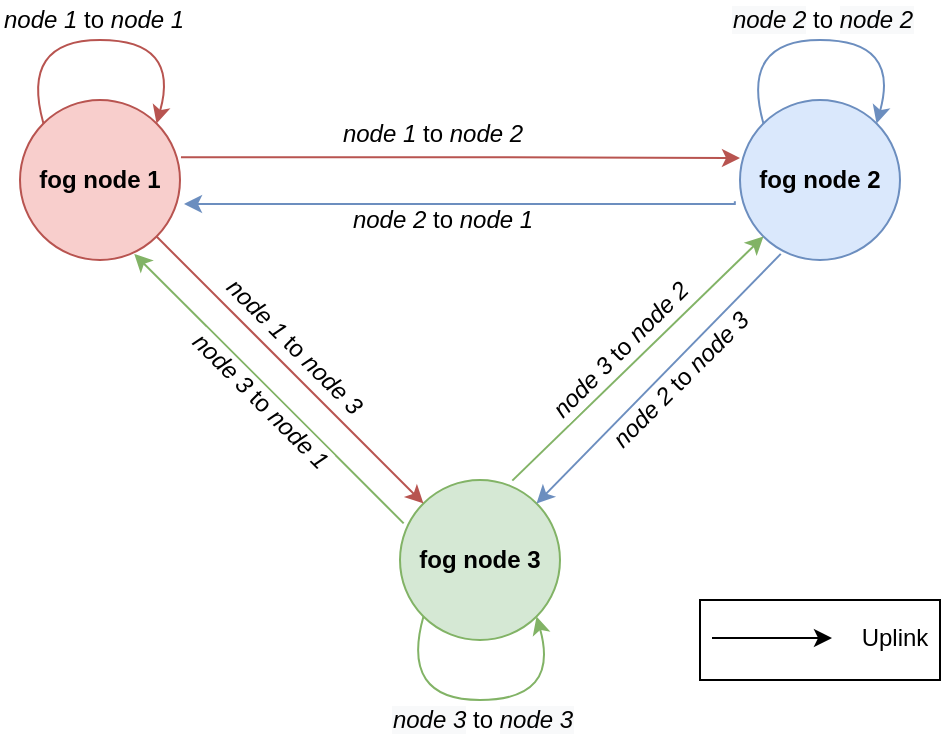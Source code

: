 <mxfile pages="1" version="11.2.3" type="google"><diagram id="mn_h-VmgIxUUvZ_uMjzi" name="Infrastructure"><mxGraphModel dx="946" dy="567" grid="1" gridSize="10" guides="1" tooltips="1" connect="1" arrows="1" fold="1" page="1" pageScale="1" pageWidth="1169" pageHeight="827" math="0" shadow="0"><root><mxCell id="qHDD-HGXAqLJIn9AOrrM-0"/><mxCell id="qHDD-HGXAqLJIn9AOrrM-1" parent="qHDD-HGXAqLJIn9AOrrM-0"/><mxCell id="dAyMROpwo9gYnGyuC5GC-4" style="edgeStyle=orthogonalEdgeStyle;rounded=0;orthogonalLoop=1;jettySize=auto;html=1;exitX=1.006;exitY=0.358;exitDx=0;exitDy=0;entryX=0;entryY=0.363;entryDx=0;entryDy=0;exitPerimeter=0;entryPerimeter=0;strokeColor=#B85450;" parent="qHDD-HGXAqLJIn9AOrrM-1" source="dAyMROpwo9gYnGyuC5GC-0" target="dAyMROpwo9gYnGyuC5GC-1" edge="1"><mxGeometry relative="1" as="geometry"/></mxCell><mxCell id="dAyMROpwo9gYnGyuC5GC-5" value="&lt;i&gt;node 1&lt;/i&gt; to&amp;nbsp;&lt;i&gt;node 2&lt;/i&gt;" style="text;html=1;resizable=0;points=[];align=center;verticalAlign=middle;labelBackgroundColor=#ffffff;strokeColor=#3333FF;" parent="dAyMROpwo9gYnGyuC5GC-4" vertex="1" connectable="0"><mxGeometry x="0.349" relative="1" as="geometry"><mxPoint x="-63" y="-12" as="offset"/></mxGeometry></mxCell><mxCell id="dAyMROpwo9gYnGyuC5GC-0" value="fog node 1" style="ellipse;whiteSpace=wrap;html=1;aspect=fixed;fontStyle=1;strokeColor=#b85450;fillColor=#f8cecc;" parent="qHDD-HGXAqLJIn9AOrrM-1" vertex="1"><mxGeometry x="120" y="150" width="80" height="80" as="geometry"/></mxCell><mxCell id="dAyMROpwo9gYnGyuC5GC-6" style="edgeStyle=orthogonalEdgeStyle;rounded=0;orthogonalLoop=1;jettySize=auto;html=1;exitX=-0.032;exitY=0.633;exitDx=0;exitDy=0;exitPerimeter=0;fillColor=#66B2FF;strokeColor=#6C8EBF;" parent="qHDD-HGXAqLJIn9AOrrM-1" source="dAyMROpwo9gYnGyuC5GC-1" edge="1"><mxGeometry relative="1" as="geometry"><mxPoint x="202" y="202" as="targetPoint"/><Array as="points"><mxPoint x="478" y="202"/></Array></mxGeometry></mxCell><mxCell id="dAyMROpwo9gYnGyuC5GC-7" value="&lt;i&gt;node 2&lt;/i&gt;&amp;nbsp;to&amp;nbsp;&lt;i&gt;node 1&lt;/i&gt;" style="text;html=1;resizable=0;points=[];align=center;verticalAlign=middle;labelBackgroundColor=#ffffff;fillColor=#66B2FF;strokeColor=#66B2FF;" parent="dAyMROpwo9gYnGyuC5GC-6" vertex="1" connectable="0"><mxGeometry x="-0.099" y="-2" relative="1" as="geometry"><mxPoint x="-24" y="10" as="offset"/></mxGeometry></mxCell><mxCell id="dAyMROpwo9gYnGyuC5GC-1" value="fog node 2" style="ellipse;whiteSpace=wrap;html=1;aspect=fixed;fontStyle=1;strokeColor=#6c8ebf;fillColor=#dae8fc;" parent="qHDD-HGXAqLJIn9AOrrM-1" vertex="1"><mxGeometry x="480" y="150" width="80" height="80" as="geometry"/></mxCell><mxCell id="dAyMROpwo9gYnGyuC5GC-2" value="fog node 3" style="ellipse;whiteSpace=wrap;html=1;aspect=fixed;fontStyle=1;fillColor=#d5e8d4;strokeColor=#82b366;" parent="qHDD-HGXAqLJIn9AOrrM-1" vertex="1"><mxGeometry x="310" y="340" width="80" height="80" as="geometry"/></mxCell><mxCell id="dAyMROpwo9gYnGyuC5GC-10" value="" style="endArrow=classic;html=1;exitX=1;exitY=1;exitDx=0;exitDy=0;entryX=0;entryY=0;entryDx=0;entryDy=0;strokeColor=#B85450;" parent="qHDD-HGXAqLJIn9AOrrM-1" source="dAyMROpwo9gYnGyuC5GC-0" target="dAyMROpwo9gYnGyuC5GC-2" edge="1"><mxGeometry width="50" height="50" relative="1" as="geometry"><mxPoint x="120" y="480" as="sourcePoint"/><mxPoint x="170" y="430" as="targetPoint"/></mxGeometry></mxCell><mxCell id="dAyMROpwo9gYnGyuC5GC-11" value="&lt;i&gt;node 1&lt;/i&gt;&amp;nbsp;to&amp;nbsp;&lt;i&gt;node 3&lt;/i&gt;" style="text;html=1;resizable=0;points=[];align=center;verticalAlign=middle;labelBackgroundColor=#ffffff;rotation=45;" parent="dAyMROpwo9gYnGyuC5GC-10" vertex="1" connectable="0"><mxGeometry x="-0.361" y="2" relative="1" as="geometry"><mxPoint x="24.5" y="13" as="offset"/></mxGeometry></mxCell><mxCell id="dAyMROpwo9gYnGyuC5GC-12" value="" style="endArrow=classic;html=1;entryX=0.714;entryY=0.962;entryDx=0;entryDy=0;entryPerimeter=0;exitX=0.023;exitY=0.271;exitDx=0;exitDy=0;exitPerimeter=0;strokeColor=#82B366;" parent="qHDD-HGXAqLJIn9AOrrM-1" source="dAyMROpwo9gYnGyuC5GC-2" target="dAyMROpwo9gYnGyuC5GC-0" edge="1"><mxGeometry width="50" height="50" relative="1" as="geometry"><mxPoint x="120" y="490" as="sourcePoint"/><mxPoint x="170" y="440" as="targetPoint"/></mxGeometry></mxCell><mxCell id="dAyMROpwo9gYnGyuC5GC-13" value="&lt;i&gt;node 3&lt;/i&gt;&amp;nbsp;to&amp;nbsp;&lt;i&gt;node 1&lt;/i&gt;" style="text;html=1;resizable=0;points=[];align=center;verticalAlign=middle;labelBackgroundColor=#ffffff;rotation=45;strokeColor=#33FF33;" parent="dAyMROpwo9gYnGyuC5GC-12" vertex="1" connectable="0"><mxGeometry x="-0.378" y="1" relative="1" as="geometry"><mxPoint x="-29.5" y="-20.5" as="offset"/></mxGeometry></mxCell><mxCell id="dAyMROpwo9gYnGyuC5GC-14" value="" style="endArrow=classic;html=1;entryX=0;entryY=1;entryDx=0;entryDy=0;exitX=0.702;exitY=0.004;exitDx=0;exitDy=0;exitPerimeter=0;strokeColor=#82B366;" parent="qHDD-HGXAqLJIn9AOrrM-1" source="dAyMROpwo9gYnGyuC5GC-2" target="dAyMROpwo9gYnGyuC5GC-1" edge="1"><mxGeometry width="50" height="50" relative="1" as="geometry"><mxPoint x="120" y="490" as="sourcePoint"/><mxPoint x="170" y="440" as="targetPoint"/></mxGeometry></mxCell><mxCell id="dAyMROpwo9gYnGyuC5GC-16" value="&lt;i&gt;node 3&lt;/i&gt;&amp;nbsp;to&amp;nbsp;&lt;i&gt;node 2&lt;/i&gt;" style="text;html=1;resizable=0;points=[];align=center;verticalAlign=middle;labelBackgroundColor=#ffffff;rotation=-45;strokeColor=#33FF33;" parent="dAyMROpwo9gYnGyuC5GC-14" vertex="1" connectable="0"><mxGeometry x="0.081" relative="1" as="geometry"><mxPoint x="-14" y="0.5" as="offset"/></mxGeometry></mxCell><mxCell id="dAyMROpwo9gYnGyuC5GC-15" value="" style="endArrow=classic;html=1;entryX=1;entryY=0;entryDx=0;entryDy=0;exitX=0.255;exitY=0.962;exitDx=0;exitDy=0;exitPerimeter=0;strokeColor=#6C8EBF;" parent="qHDD-HGXAqLJIn9AOrrM-1" source="dAyMROpwo9gYnGyuC5GC-1" target="dAyMROpwo9gYnGyuC5GC-2" edge="1"><mxGeometry width="50" height="50" relative="1" as="geometry"><mxPoint x="120" y="490" as="sourcePoint"/><mxPoint x="170" y="440" as="targetPoint"/></mxGeometry></mxCell><mxCell id="dAyMROpwo9gYnGyuC5GC-17" value="&lt;i&gt;node 2&lt;/i&gt;&amp;nbsp;to&amp;nbsp;&lt;i&gt;node 3&lt;/i&gt;" style="text;html=1;resizable=0;points=[];align=center;verticalAlign=middle;labelBackgroundColor=#ffffff;rotation=-45;" parent="dAyMROpwo9gYnGyuC5GC-15" vertex="1" connectable="0"><mxGeometry x="-0.202" y="1" relative="1" as="geometry"><mxPoint x="-2.5" y="12.5" as="offset"/></mxGeometry></mxCell><mxCell id="A2RCudI8KqrF24zmIAfT-0" value="" style="curved=1;endArrow=classic;html=1;exitX=0;exitY=0;exitDx=0;exitDy=0;entryX=1;entryY=0;entryDx=0;entryDy=0;strokeColor=#B85450;elbow=vertical;" edge="1" parent="qHDD-HGXAqLJIn9AOrrM-1" source="dAyMROpwo9gYnGyuC5GC-0" target="dAyMROpwo9gYnGyuC5GC-0"><mxGeometry width="50" height="50" relative="1" as="geometry"><mxPoint x="95" y="100" as="sourcePoint"/><mxPoint x="145" y="50" as="targetPoint"/><Array as="points"><mxPoint x="120" y="120"/><mxPoint x="200" y="120"/></Array></mxGeometry></mxCell><mxCell id="A2RCudI8KqrF24zmIAfT-1" value="&lt;i style=&quot;text-align: center&quot;&gt;node 1&lt;/i&gt;&lt;span style=&quot;text-align: center ; background-color: rgb(255 , 255 , 255)&quot;&gt;&amp;nbsp;to&amp;nbsp;&lt;/span&gt;&lt;i style=&quot;text-align: center&quot;&gt;node 1&lt;/i&gt;" style="text;html=1;resizable=0;points=[];autosize=1;align=left;verticalAlign=top;spacingTop=-4;" vertex="1" parent="qHDD-HGXAqLJIn9AOrrM-1"><mxGeometry x="110" y="100" width="110" height="20" as="geometry"/></mxCell><mxCell id="A2RCudI8KqrF24zmIAfT-2" value="" style="curved=1;endArrow=classic;html=1;exitX=0;exitY=0;exitDx=0;exitDy=0;entryX=1;entryY=0;entryDx=0;entryDy=0;strokeColor=#6C8EBF;elbow=vertical;" edge="1" parent="qHDD-HGXAqLJIn9AOrrM-1"><mxGeometry width="50" height="50" relative="1" as="geometry"><mxPoint x="491.716" y="161.716" as="sourcePoint"/><mxPoint x="548.284" y="161.716" as="targetPoint"/><Array as="points"><mxPoint x="480" y="120"/><mxPoint x="560" y="120"/></Array></mxGeometry></mxCell><mxCell id="A2RCudI8KqrF24zmIAfT-3" value="&lt;i style=&quot;background-color: rgb(248 , 249 , 250)&quot;&gt;node 2&lt;/i&gt;&amp;nbsp;to&amp;nbsp;&lt;i style=&quot;background-color: rgb(248 , 249 , 250)&quot;&gt;node 2&lt;/i&gt;" style="text;html=1;resizable=0;points=[];align=center;verticalAlign=middle;labelBackgroundColor=#ffffff;" vertex="1" connectable="0" parent="A2RCudI8KqrF24zmIAfT-2"><mxGeometry x="0.096" y="-1" relative="1" as="geometry"><mxPoint x="-7.5" y="-11" as="offset"/></mxGeometry></mxCell><mxCell id="A2RCudI8KqrF24zmIAfT-4" value="" style="curved=1;endArrow=classic;html=1;exitX=0;exitY=1;exitDx=0;exitDy=0;entryX=1;entryY=1;entryDx=0;entryDy=0;strokeColor=#82B366;elbow=vertical;" edge="1" parent="qHDD-HGXAqLJIn9AOrrM-1" source="dAyMROpwo9gYnGyuC5GC-2" target="dAyMROpwo9gYnGyuC5GC-2"><mxGeometry width="50" height="50" relative="1" as="geometry"><mxPoint x="321.716" y="471.716" as="sourcePoint"/><mxPoint x="378.284" y="471.716" as="targetPoint"/><Array as="points"><mxPoint x="310" y="450"/><mxPoint x="390" y="450"/></Array></mxGeometry></mxCell><mxCell id="A2RCudI8KqrF24zmIAfT-5" value="&lt;i style=&quot;background-color: rgb(248 , 249 , 250)&quot;&gt;node 3&lt;/i&gt;&amp;nbsp;to&amp;nbsp;&lt;i style=&quot;background-color: rgb(248 , 249 , 250)&quot;&gt;node 3&lt;br&gt;&lt;/i&gt;" style="text;html=1;resizable=0;points=[];align=center;verticalAlign=middle;labelBackgroundColor=#ffffff;" vertex="1" connectable="0" parent="A2RCudI8KqrF24zmIAfT-4"><mxGeometry x="0.096" y="-1" relative="1" as="geometry"><mxPoint x="-7.5" y="9" as="offset"/></mxGeometry></mxCell><mxCell id="A2RCudI8KqrF24zmIAfT-6" value="" style="endArrow=classic;html=1;" edge="1" parent="qHDD-HGXAqLJIn9AOrrM-1"><mxGeometry width="50" height="50" relative="1" as="geometry"><mxPoint x="466" y="419" as="sourcePoint"/><mxPoint x="526" y="419" as="targetPoint"/></mxGeometry></mxCell><mxCell id="A2RCudI8KqrF24zmIAfT-7" value="Uplink" style="text;html=1;resizable=0;points=[];align=center;verticalAlign=middle;labelBackgroundColor=#ffffff;" vertex="1" connectable="0" parent="A2RCudI8KqrF24zmIAfT-6"><mxGeometry x="-0.62" y="-1" relative="1" as="geometry"><mxPoint x="79" y="-1" as="offset"/></mxGeometry></mxCell><mxCell id="A2RCudI8KqrF24zmIAfT-11" value="" style="rounded=0;whiteSpace=wrap;html=1;fillColor=none;" vertex="1" parent="qHDD-HGXAqLJIn9AOrrM-1"><mxGeometry x="460" y="400" width="120" height="40" as="geometry"/></mxCell></root></mxGraphModel></diagram></mxfile>